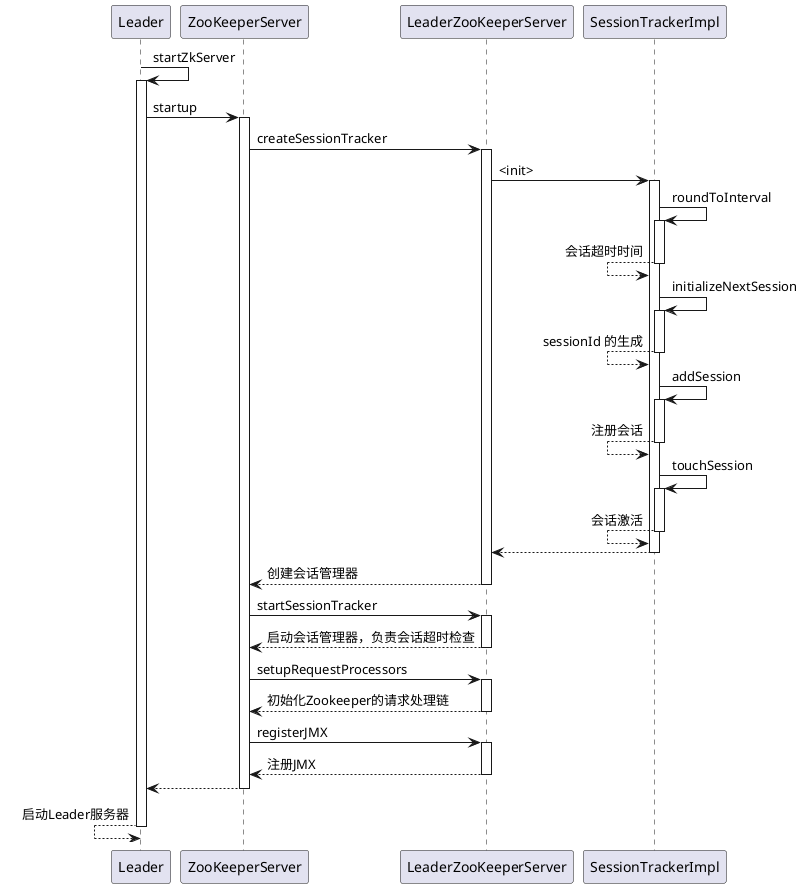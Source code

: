 @startuml

Leader->Leader:startZkServer
activate Leader
    Leader->ZooKeeperServer:startup
    activate ZooKeeperServer
        ZooKeeperServer->LeaderZooKeeperServer:createSessionTracker
        activate LeaderZooKeeperServer
            LeaderZooKeeperServer->SessionTrackerImpl:<init>
            activate SessionTrackerImpl
            SessionTrackerImpl->SessionTrackerImpl:roundToInterval
                activate SessionTrackerImpl
                SessionTrackerImpl<--SessionTrackerImpl:会话超时时间
                deactivate SessionTrackerImpl

                SessionTrackerImpl->SessionTrackerImpl:initializeNextSession
                activate SessionTrackerImpl
                SessionTrackerImpl<--SessionTrackerImpl:sessionId 的生成
                deactivate SessionTrackerImpl

                SessionTrackerImpl->SessionTrackerImpl:addSession
                activate SessionTrackerImpl
                SessionTrackerImpl<--SessionTrackerImpl:注册会话
                deactivate SessionTrackerImpl

                SessionTrackerImpl->SessionTrackerImpl:touchSession
                activate SessionTrackerImpl
                SessionTrackerImpl<--SessionTrackerImpl:会话激活
                deactivate SessionTrackerImpl

            LeaderZooKeeperServer<--SessionTrackerImpl:
            deactivate SessionTrackerImpl
        ZooKeeperServer<--LeaderZooKeeperServer:创建会话管理器
        deactivate LeaderZooKeeperServer

        ZooKeeperServer->LeaderZooKeeperServer:startSessionTracker
        activate LeaderZooKeeperServer
        ZooKeeperServer<--LeaderZooKeeperServer:启动会话管理器，负责会话超时检查
        deactivate LeaderZooKeeperServer

        ZooKeeperServer->LeaderZooKeeperServer:setupRequestProcessors
        activate LeaderZooKeeperServer
        ZooKeeperServer<--LeaderZooKeeperServer:初始化Zookeeper的请求处理链
        deactivate LeaderZooKeeperServer

        ZooKeeperServer->LeaderZooKeeperServer:registerJMX
        activate LeaderZooKeeperServer
        ZooKeeperServer<--LeaderZooKeeperServer:注册JMX
        deactivate LeaderZooKeeperServer
    Leader<--ZooKeeperServer:
    deactivate ZooKeeperServer
Leader<--Leader:启动Leader服务器
deactivate Leader

@enduml